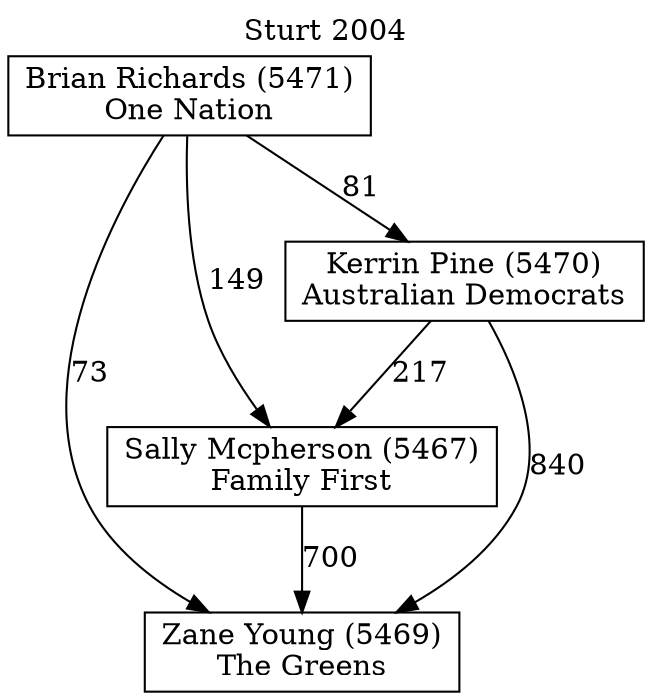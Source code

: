 // House preference flow
digraph "Zane Young (5469)_Sturt_2004" {
	graph [label="Sturt 2004" labelloc=t mclimit=10]
	node [shape=box]
	"Zane Young (5469)" [label="Zane Young (5469)
The Greens"]
	"Sally Mcpherson (5467)" [label="Sally Mcpherson (5467)
Family First"]
	"Kerrin Pine (5470)" [label="Kerrin Pine (5470)
Australian Democrats"]
	"Brian Richards (5471)" [label="Brian Richards (5471)
One Nation"]
	"Zane Young (5469)" [label="Zane Young (5469)
The Greens"]
	"Kerrin Pine (5470)" [label="Kerrin Pine (5470)
Australian Democrats"]
	"Brian Richards (5471)" [label="Brian Richards (5471)
One Nation"]
	"Zane Young (5469)" [label="Zane Young (5469)
The Greens"]
	"Brian Richards (5471)" [label="Brian Richards (5471)
One Nation"]
	"Brian Richards (5471)" [label="Brian Richards (5471)
One Nation"]
	"Kerrin Pine (5470)" [label="Kerrin Pine (5470)
Australian Democrats"]
	"Brian Richards (5471)" [label="Brian Richards (5471)
One Nation"]
	"Brian Richards (5471)" [label="Brian Richards (5471)
One Nation"]
	"Sally Mcpherson (5467)" [label="Sally Mcpherson (5467)
Family First"]
	"Kerrin Pine (5470)" [label="Kerrin Pine (5470)
Australian Democrats"]
	"Brian Richards (5471)" [label="Brian Richards (5471)
One Nation"]
	"Sally Mcpherson (5467)" [label="Sally Mcpherson (5467)
Family First"]
	"Brian Richards (5471)" [label="Brian Richards (5471)
One Nation"]
	"Brian Richards (5471)" [label="Brian Richards (5471)
One Nation"]
	"Kerrin Pine (5470)" [label="Kerrin Pine (5470)
Australian Democrats"]
	"Brian Richards (5471)" [label="Brian Richards (5471)
One Nation"]
	"Brian Richards (5471)" [label="Brian Richards (5471)
One Nation"]
	"Sally Mcpherson (5467)" -> "Zane Young (5469)" [label=700]
	"Kerrin Pine (5470)" -> "Sally Mcpherson (5467)" [label=217]
	"Brian Richards (5471)" -> "Kerrin Pine (5470)" [label=81]
	"Kerrin Pine (5470)" -> "Zane Young (5469)" [label=840]
	"Brian Richards (5471)" -> "Zane Young (5469)" [label=73]
	"Brian Richards (5471)" -> "Sally Mcpherson (5467)" [label=149]
}
